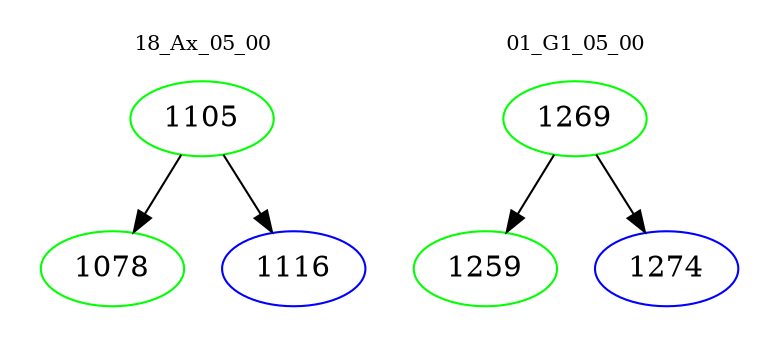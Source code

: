 digraph{
subgraph cluster_0 {
color = white
label = "18_Ax_05_00";
fontsize=10;
T0_1105 [label="1105", color="green"]
T0_1105 -> T0_1078 [color="black"]
T0_1078 [label="1078", color="green"]
T0_1105 -> T0_1116 [color="black"]
T0_1116 [label="1116", color="blue"]
}
subgraph cluster_1 {
color = white
label = "01_G1_05_00";
fontsize=10;
T1_1269 [label="1269", color="green"]
T1_1269 -> T1_1259 [color="black"]
T1_1259 [label="1259", color="green"]
T1_1269 -> T1_1274 [color="black"]
T1_1274 [label="1274", color="blue"]
}
}
